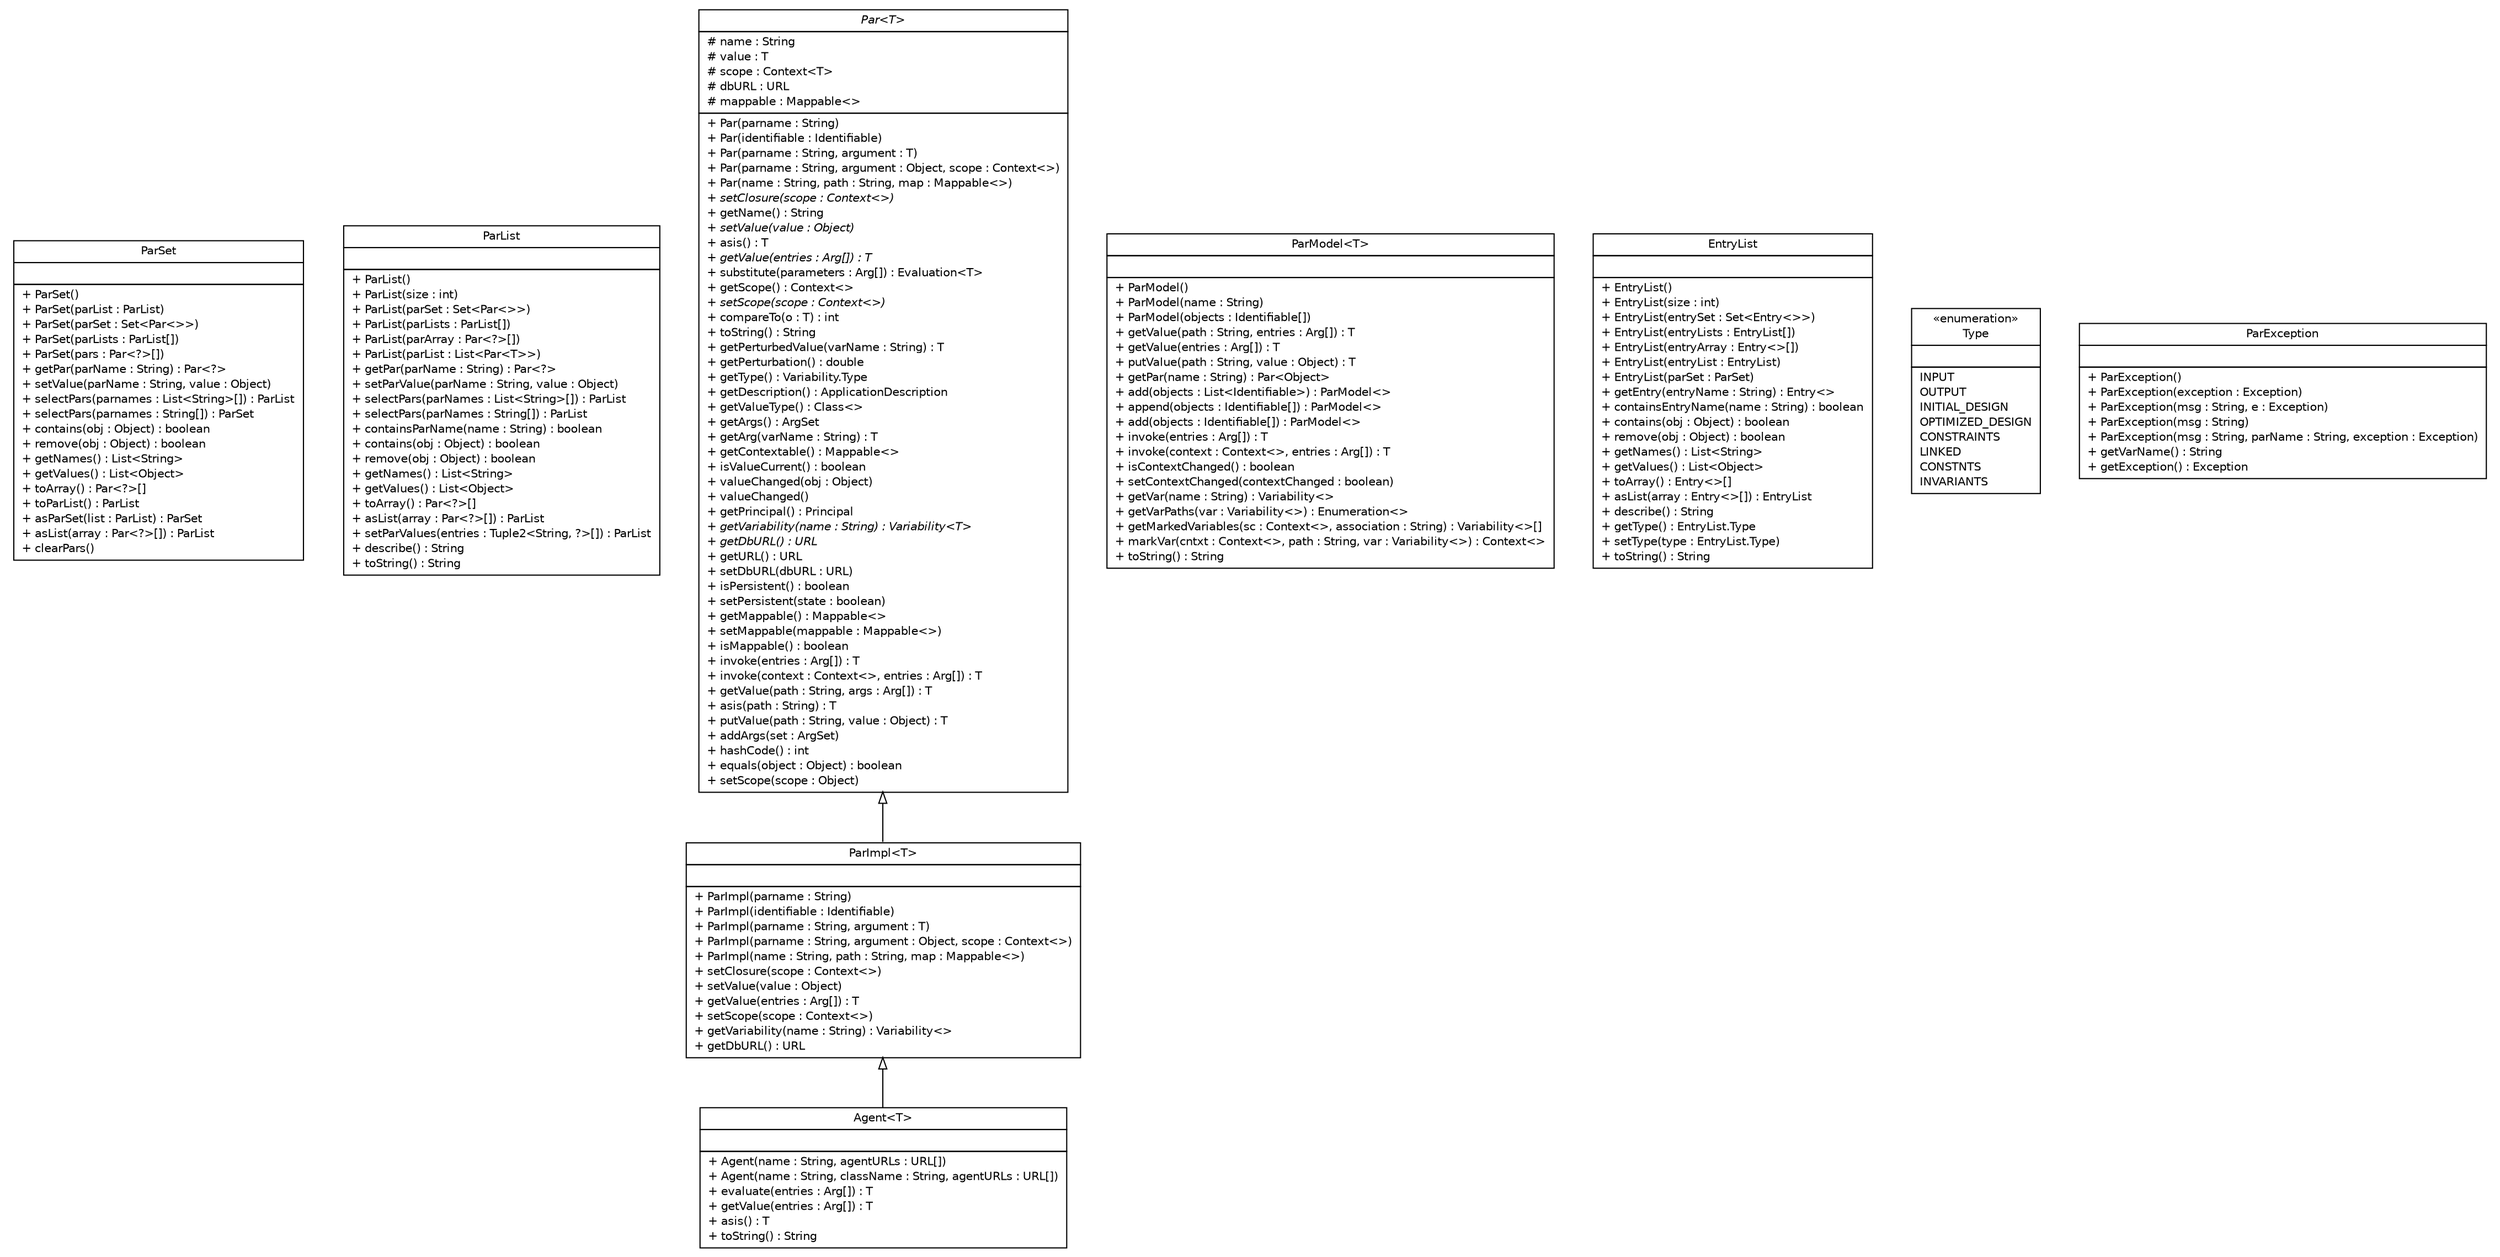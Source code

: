 #!/usr/local/bin/dot
#
# Class diagram 
# Generated by UMLGraph version R5_6 (http://www.umlgraph.org/)
#

digraph G {
	edge [fontname="Helvetica",fontsize=10,labelfontname="Helvetica",labelfontsize=10];
	node [fontname="Helvetica",fontsize=10,shape=plaintext];
	nodesep=0.25;
	ranksep=0.5;
	// sorcer.core.context.model.par.ParSet
	c13271 [label=<<table title="sorcer.core.context.model.par.ParSet" border="0" cellborder="1" cellspacing="0" cellpadding="2" port="p" href="./ParSet.html">
		<tr><td><table border="0" cellspacing="0" cellpadding="1">
<tr><td align="center" balign="center"> ParSet </td></tr>
		</table></td></tr>
		<tr><td><table border="0" cellspacing="0" cellpadding="1">
<tr><td align="left" balign="left">  </td></tr>
		</table></td></tr>
		<tr><td><table border="0" cellspacing="0" cellpadding="1">
<tr><td align="left" balign="left"> + ParSet() </td></tr>
<tr><td align="left" balign="left"> + ParSet(parList : ParList) </td></tr>
<tr><td align="left" balign="left"> + ParSet(parSet : Set&lt;Par&lt;&gt;&gt;) </td></tr>
<tr><td align="left" balign="left"> + ParSet(parLists : ParList[]) </td></tr>
<tr><td align="left" balign="left"> + ParSet(pars : Par&lt;?&gt;[]) </td></tr>
<tr><td align="left" balign="left"> + getPar(parName : String) : Par&lt;?&gt; </td></tr>
<tr><td align="left" balign="left"> + setValue(parName : String, value : Object) </td></tr>
<tr><td align="left" balign="left"> + selectPars(parnames : List&lt;String&gt;[]) : ParList </td></tr>
<tr><td align="left" balign="left"> + selectPars(parnames : String[]) : ParSet </td></tr>
<tr><td align="left" balign="left"> + contains(obj : Object) : boolean </td></tr>
<tr><td align="left" balign="left"> + remove(obj : Object) : boolean </td></tr>
<tr><td align="left" balign="left"> + getNames() : List&lt;String&gt; </td></tr>
<tr><td align="left" balign="left"> + getValues() : List&lt;Object&gt; </td></tr>
<tr><td align="left" balign="left"> + toArray() : Par&lt;?&gt;[] </td></tr>
<tr><td align="left" balign="left"> + toParList() : ParList </td></tr>
<tr><td align="left" balign="left"> + asParSet(list : ParList) : ParSet </td></tr>
<tr><td align="left" balign="left"> + asList(array : Par&lt;?&gt;[]) : ParList </td></tr>
<tr><td align="left" balign="left"> + clearPars() </td></tr>
		</table></td></tr>
		</table>>, URL="./ParSet.html", fontname="Helvetica", fontcolor="black", fontsize=10.0];
	// sorcer.core.context.model.par.ParList
	c13272 [label=<<table title="sorcer.core.context.model.par.ParList" border="0" cellborder="1" cellspacing="0" cellpadding="2" port="p" href="./ParList.html">
		<tr><td><table border="0" cellspacing="0" cellpadding="1">
<tr><td align="center" balign="center"> ParList </td></tr>
		</table></td></tr>
		<tr><td><table border="0" cellspacing="0" cellpadding="1">
<tr><td align="left" balign="left">  </td></tr>
		</table></td></tr>
		<tr><td><table border="0" cellspacing="0" cellpadding="1">
<tr><td align="left" balign="left"> + ParList() </td></tr>
<tr><td align="left" balign="left"> + ParList(size : int) </td></tr>
<tr><td align="left" balign="left"> + ParList(parSet : Set&lt;Par&lt;&gt;&gt;) </td></tr>
<tr><td align="left" balign="left"> + ParList(parLists : ParList[]) </td></tr>
<tr><td align="left" balign="left"> + ParList(parArray : Par&lt;?&gt;[]) </td></tr>
<tr><td align="left" balign="left"> + ParList(parList : List&lt;Par&lt;T&gt;&gt;) </td></tr>
<tr><td align="left" balign="left"> + getPar(parName : String) : Par&lt;?&gt; </td></tr>
<tr><td align="left" balign="left"> + setParValue(parName : String, value : Object) </td></tr>
<tr><td align="left" balign="left"> + selectPars(parNames : List&lt;String&gt;[]) : ParList </td></tr>
<tr><td align="left" balign="left"> + selectPars(parNames : String[]) : ParList </td></tr>
<tr><td align="left" balign="left"> + containsParName(name : String) : boolean </td></tr>
<tr><td align="left" balign="left"> + contains(obj : Object) : boolean </td></tr>
<tr><td align="left" balign="left"> + remove(obj : Object) : boolean </td></tr>
<tr><td align="left" balign="left"> + getNames() : List&lt;String&gt; </td></tr>
<tr><td align="left" balign="left"> + getValues() : List&lt;Object&gt; </td></tr>
<tr><td align="left" balign="left"> + toArray() : Par&lt;?&gt;[] </td></tr>
<tr><td align="left" balign="left"> + asList(array : Par&lt;?&gt;[]) : ParList </td></tr>
<tr><td align="left" balign="left"> + setParValues(entries : Tuple2&lt;String, ?&gt;[]) : ParList </td></tr>
<tr><td align="left" balign="left"> + describe() : String </td></tr>
<tr><td align="left" balign="left"> + toString() : String </td></tr>
		</table></td></tr>
		</table>>, URL="./ParList.html", fontname="Helvetica", fontcolor="black", fontsize=10.0];
	// sorcer.core.context.model.par.Agent<T>
	c13273 [label=<<table title="sorcer.core.context.model.par.Agent" border="0" cellborder="1" cellspacing="0" cellpadding="2" port="p" href="./Agent.html">
		<tr><td><table border="0" cellspacing="0" cellpadding="1">
<tr><td align="center" balign="center"> Agent&lt;T&gt; </td></tr>
		</table></td></tr>
		<tr><td><table border="0" cellspacing="0" cellpadding="1">
<tr><td align="left" balign="left">  </td></tr>
		</table></td></tr>
		<tr><td><table border="0" cellspacing="0" cellpadding="1">
<tr><td align="left" balign="left"> + Agent(name : String, agentURLs : URL[]) </td></tr>
<tr><td align="left" balign="left"> + Agent(name : String, className : String, agentURLs : URL[]) </td></tr>
<tr><td align="left" balign="left"> + evaluate(entries : Arg[]) : T </td></tr>
<tr><td align="left" balign="left"> + getValue(entries : Arg[]) : T </td></tr>
<tr><td align="left" balign="left"> + asis() : T </td></tr>
<tr><td align="left" balign="left"> + toString() : String </td></tr>
		</table></td></tr>
		</table>>, URL="./Agent.html", fontname="Helvetica", fontcolor="black", fontsize=10.0];
	// sorcer.core.context.model.par.ParModel<T>
	c13274 [label=<<table title="sorcer.core.context.model.par.ParModel" border="0" cellborder="1" cellspacing="0" cellpadding="2" port="p" href="./ParModel.html">
		<tr><td><table border="0" cellspacing="0" cellpadding="1">
<tr><td align="center" balign="center"> ParModel&lt;T&gt; </td></tr>
		</table></td></tr>
		<tr><td><table border="0" cellspacing="0" cellpadding="1">
<tr><td align="left" balign="left">  </td></tr>
		</table></td></tr>
		<tr><td><table border="0" cellspacing="0" cellpadding="1">
<tr><td align="left" balign="left"> + ParModel() </td></tr>
<tr><td align="left" balign="left"> + ParModel(name : String) </td></tr>
<tr><td align="left" balign="left"> + ParModel(objects : Identifiable[]) </td></tr>
<tr><td align="left" balign="left"> + getValue(path : String, entries : Arg[]) : T </td></tr>
<tr><td align="left" balign="left"> + getValue(entries : Arg[]) : T </td></tr>
<tr><td align="left" balign="left"> + putValue(path : String, value : Object) : T </td></tr>
<tr><td align="left" balign="left"> + getPar(name : String) : Par&lt;Object&gt; </td></tr>
<tr><td align="left" balign="left"> + add(objects : List&lt;Identifiable&gt;) : ParModel&lt;&gt; </td></tr>
<tr><td align="left" balign="left"> + append(objects : Identifiable[]) : ParModel&lt;&gt; </td></tr>
<tr><td align="left" balign="left"> + add(objects : Identifiable[]) : ParModel&lt;&gt; </td></tr>
<tr><td align="left" balign="left"> + invoke(entries : Arg[]) : T </td></tr>
<tr><td align="left" balign="left"> + invoke(context : Context&lt;&gt;, entries : Arg[]) : T </td></tr>
<tr><td align="left" balign="left"> + isContextChanged() : boolean </td></tr>
<tr><td align="left" balign="left"> + setContextChanged(contextChanged : boolean) </td></tr>
<tr><td align="left" balign="left"> + getVar(name : String) : Variability&lt;&gt; </td></tr>
<tr><td align="left" balign="left"> + getVarPaths(var : Variability&lt;&gt;) : Enumeration&lt;&gt; </td></tr>
<tr><td align="left" balign="left"> + getMarkedVariables(sc : Context&lt;&gt;, association : String) : Variability&lt;&gt;[] </td></tr>
<tr><td align="left" balign="left"> + markVar(cntxt : Context&lt;&gt;, path : String, var : Variability&lt;&gt;) : Context&lt;&gt; </td></tr>
<tr><td align="left" balign="left"> + toString() : String </td></tr>
		</table></td></tr>
		</table>>, URL="./ParModel.html", fontname="Helvetica", fontcolor="black", fontsize=10.0];
	// sorcer.core.context.model.par.ParImpl<T>
	c13275 [label=<<table title="sorcer.core.context.model.par.ParImpl" border="0" cellborder="1" cellspacing="0" cellpadding="2" port="p" href="./ParImpl.html">
		<tr><td><table border="0" cellspacing="0" cellpadding="1">
<tr><td align="center" balign="center"> ParImpl&lt;T&gt; </td></tr>
		</table></td></tr>
		<tr><td><table border="0" cellspacing="0" cellpadding="1">
<tr><td align="left" balign="left">  </td></tr>
		</table></td></tr>
		<tr><td><table border="0" cellspacing="0" cellpadding="1">
<tr><td align="left" balign="left"> + ParImpl(parname : String) </td></tr>
<tr><td align="left" balign="left"> + ParImpl(identifiable : Identifiable) </td></tr>
<tr><td align="left" balign="left"> + ParImpl(parname : String, argument : T) </td></tr>
<tr><td align="left" balign="left"> + ParImpl(parname : String, argument : Object, scope : Context&lt;&gt;) </td></tr>
<tr><td align="left" balign="left"> + ParImpl(name : String, path : String, map : Mappable&lt;&gt;) </td></tr>
<tr><td align="left" balign="left"> + setClosure(scope : Context&lt;&gt;) </td></tr>
<tr><td align="left" balign="left"> + setValue(value : Object) </td></tr>
<tr><td align="left" balign="left"> + getValue(entries : Arg[]) : T </td></tr>
<tr><td align="left" balign="left"> + setScope(scope : Context&lt;&gt;) </td></tr>
<tr><td align="left" balign="left"> + getVariability(name : String) : Variability&lt;&gt; </td></tr>
<tr><td align="left" balign="left"> + getDbURL() : URL </td></tr>
		</table></td></tr>
		</table>>, URL="./ParImpl.html", fontname="Helvetica", fontcolor="black", fontsize=10.0];
	// sorcer.core.context.model.par.EntryList
	c13276 [label=<<table title="sorcer.core.context.model.par.EntryList" border="0" cellborder="1" cellspacing="0" cellpadding="2" port="p" href="./EntryList.html">
		<tr><td><table border="0" cellspacing="0" cellpadding="1">
<tr><td align="center" balign="center"> EntryList </td></tr>
		</table></td></tr>
		<tr><td><table border="0" cellspacing="0" cellpadding="1">
<tr><td align="left" balign="left">  </td></tr>
		</table></td></tr>
		<tr><td><table border="0" cellspacing="0" cellpadding="1">
<tr><td align="left" balign="left"> + EntryList() </td></tr>
<tr><td align="left" balign="left"> + EntryList(size : int) </td></tr>
<tr><td align="left" balign="left"> + EntryList(entrySet : Set&lt;Entry&lt;&gt;&gt;) </td></tr>
<tr><td align="left" balign="left"> + EntryList(entryLists : EntryList[]) </td></tr>
<tr><td align="left" balign="left"> + EntryList(entryArray : Entry&lt;&gt;[]) </td></tr>
<tr><td align="left" balign="left"> + EntryList(entryList : EntryList) </td></tr>
<tr><td align="left" balign="left"> + EntryList(parSet : ParSet) </td></tr>
<tr><td align="left" balign="left"> + getEntry(entryName : String) : Entry&lt;&gt; </td></tr>
<tr><td align="left" balign="left"> + containsEntryName(name : String) : boolean </td></tr>
<tr><td align="left" balign="left"> + contains(obj : Object) : boolean </td></tr>
<tr><td align="left" balign="left"> + remove(obj : Object) : boolean </td></tr>
<tr><td align="left" balign="left"> + getNames() : List&lt;String&gt; </td></tr>
<tr><td align="left" balign="left"> + getValues() : List&lt;Object&gt; </td></tr>
<tr><td align="left" balign="left"> + toArray() : Entry&lt;&gt;[] </td></tr>
<tr><td align="left" balign="left"> + asList(array : Entry&lt;&gt;[]) : EntryList </td></tr>
<tr><td align="left" balign="left"> + describe() : String </td></tr>
<tr><td align="left" balign="left"> + getType() : EntryList.Type </td></tr>
<tr><td align="left" balign="left"> + setType(type : EntryList.Type) </td></tr>
<tr><td align="left" balign="left"> + toString() : String </td></tr>
		</table></td></tr>
		</table>>, URL="./EntryList.html", fontname="Helvetica", fontcolor="black", fontsize=10.0];
	// sorcer.core.context.model.par.EntryList.Type
	c13277 [label=<<table title="sorcer.core.context.model.par.EntryList.Type" border="0" cellborder="1" cellspacing="0" cellpadding="2" port="p" href="./EntryList.Type.html">
		<tr><td><table border="0" cellspacing="0" cellpadding="1">
<tr><td align="center" balign="center"> &#171;enumeration&#187; </td></tr>
<tr><td align="center" balign="center"> Type </td></tr>
		</table></td></tr>
		<tr><td><table border="0" cellspacing="0" cellpadding="1">
<tr><td align="left" balign="left">  </td></tr>
		</table></td></tr>
		<tr><td><table border="0" cellspacing="0" cellpadding="1">
<tr><td align="left" balign="left"> INPUT </td></tr>
<tr><td align="left" balign="left"> OUTPUT </td></tr>
<tr><td align="left" balign="left"> INITIAL_DESIGN </td></tr>
<tr><td align="left" balign="left"> OPTIMIZED_DESIGN </td></tr>
<tr><td align="left" balign="left"> CONSTRAINTS </td></tr>
<tr><td align="left" balign="left"> LINKED </td></tr>
<tr><td align="left" balign="left"> CONSTNTS </td></tr>
<tr><td align="left" balign="left"> INVARIANTS </td></tr>
		</table></td></tr>
		</table>>, URL="./EntryList.Type.html", fontname="Helvetica", fontcolor="black", fontsize=10.0];
	// sorcer.core.context.model.par.Par<T>
	c13278 [label=<<table title="sorcer.core.context.model.par.Par" border="0" cellborder="1" cellspacing="0" cellpadding="2" port="p" href="./Par.html">
		<tr><td><table border="0" cellspacing="0" cellpadding="1">
<tr><td align="center" balign="center"><font face="Helvetica-Oblique"> Par&lt;T&gt; </font></td></tr>
		</table></td></tr>
		<tr><td><table border="0" cellspacing="0" cellpadding="1">
<tr><td align="left" balign="left"> # name : String </td></tr>
<tr><td align="left" balign="left"> # value : T </td></tr>
<tr><td align="left" balign="left"> # scope : Context&lt;T&gt; </td></tr>
<tr><td align="left" balign="left"> # dbURL : URL </td></tr>
<tr><td align="left" balign="left"> # mappable : Mappable&lt;&gt; </td></tr>
		</table></td></tr>
		<tr><td><table border="0" cellspacing="0" cellpadding="1">
<tr><td align="left" balign="left"> + Par(parname : String) </td></tr>
<tr><td align="left" balign="left"> + Par(identifiable : Identifiable) </td></tr>
<tr><td align="left" balign="left"> + Par(parname : String, argument : T) </td></tr>
<tr><td align="left" balign="left"> + Par(parname : String, argument : Object, scope : Context&lt;&gt;) </td></tr>
<tr><td align="left" balign="left"> + Par(name : String, path : String, map : Mappable&lt;&gt;) </td></tr>
<tr><td align="left" balign="left"><font face="Helvetica-Oblique" point-size="10.0"> + setClosure(scope : Context&lt;&gt;) </font></td></tr>
<tr><td align="left" balign="left"> + getName() : String </td></tr>
<tr><td align="left" balign="left"><font face="Helvetica-Oblique" point-size="10.0"> + setValue(value : Object) </font></td></tr>
<tr><td align="left" balign="left"> + asis() : T </td></tr>
<tr><td align="left" balign="left"><font face="Helvetica-Oblique" point-size="10.0"> + getValue(entries : Arg[]) : T </font></td></tr>
<tr><td align="left" balign="left"> + substitute(parameters : Arg[]) : Evaluation&lt;T&gt; </td></tr>
<tr><td align="left" balign="left"> + getScope() : Context&lt;&gt; </td></tr>
<tr><td align="left" balign="left"><font face="Helvetica-Oblique" point-size="10.0"> + setScope(scope : Context&lt;&gt;) </font></td></tr>
<tr><td align="left" balign="left"> + compareTo(o : T) : int </td></tr>
<tr><td align="left" balign="left"> + toString() : String </td></tr>
<tr><td align="left" balign="left"> + getPerturbedValue(varName : String) : T </td></tr>
<tr><td align="left" balign="left"> + getPerturbation() : double </td></tr>
<tr><td align="left" balign="left"> + getType() : Variability.Type </td></tr>
<tr><td align="left" balign="left"> + getDescription() : ApplicationDescription </td></tr>
<tr><td align="left" balign="left"> + getValueType() : Class&lt;&gt; </td></tr>
<tr><td align="left" balign="left"> + getArgs() : ArgSet </td></tr>
<tr><td align="left" balign="left"> + getArg(varName : String) : T </td></tr>
<tr><td align="left" balign="left"> + getContextable() : Mappable&lt;&gt; </td></tr>
<tr><td align="left" balign="left"> + isValueCurrent() : boolean </td></tr>
<tr><td align="left" balign="left"> + valueChanged(obj : Object) </td></tr>
<tr><td align="left" balign="left"> + valueChanged() </td></tr>
<tr><td align="left" balign="left"> + getPrincipal() : Principal </td></tr>
<tr><td align="left" balign="left"><font face="Helvetica-Oblique" point-size="10.0"> + getVariability(name : String) : Variability&lt;T&gt; </font></td></tr>
<tr><td align="left" balign="left"><font face="Helvetica-Oblique" point-size="10.0"> + getDbURL() : URL </font></td></tr>
<tr><td align="left" balign="left"> + getURL() : URL </td></tr>
<tr><td align="left" balign="left"> + setDbURL(dbURL : URL) </td></tr>
<tr><td align="left" balign="left"> + isPersistent() : boolean </td></tr>
<tr><td align="left" balign="left"> + setPersistent(state : boolean) </td></tr>
<tr><td align="left" balign="left"> + getMappable() : Mappable&lt;&gt; </td></tr>
<tr><td align="left" balign="left"> + setMappable(mappable : Mappable&lt;&gt;) </td></tr>
<tr><td align="left" balign="left"> + isMappable() : boolean </td></tr>
<tr><td align="left" balign="left"> + invoke(entries : Arg[]) : T </td></tr>
<tr><td align="left" balign="left"> + invoke(context : Context&lt;&gt;, entries : Arg[]) : T </td></tr>
<tr><td align="left" balign="left"> + getValue(path : String, args : Arg[]) : T </td></tr>
<tr><td align="left" balign="left"> + asis(path : String) : T </td></tr>
<tr><td align="left" balign="left"> + putValue(path : String, value : Object) : T </td></tr>
<tr><td align="left" balign="left"> + addArgs(set : ArgSet) </td></tr>
<tr><td align="left" balign="left"> + hashCode() : int </td></tr>
<tr><td align="left" balign="left"> + equals(object : Object) : boolean </td></tr>
<tr><td align="left" balign="left"> + setScope(scope : Object) </td></tr>
		</table></td></tr>
		</table>>, URL="./Par.html", fontname="Helvetica", fontcolor="black", fontsize=10.0];
	// sorcer.core.context.model.par.ParException
	c13279 [label=<<table title="sorcer.core.context.model.par.ParException" border="0" cellborder="1" cellspacing="0" cellpadding="2" port="p" href="./ParException.html">
		<tr><td><table border="0" cellspacing="0" cellpadding="1">
<tr><td align="center" balign="center"> ParException </td></tr>
		</table></td></tr>
		<tr><td><table border="0" cellspacing="0" cellpadding="1">
<tr><td align="left" balign="left">  </td></tr>
		</table></td></tr>
		<tr><td><table border="0" cellspacing="0" cellpadding="1">
<tr><td align="left" balign="left"> + ParException() </td></tr>
<tr><td align="left" balign="left"> + ParException(exception : Exception) </td></tr>
<tr><td align="left" balign="left"> + ParException(msg : String, e : Exception) </td></tr>
<tr><td align="left" balign="left"> + ParException(msg : String) </td></tr>
<tr><td align="left" balign="left"> + ParException(msg : String, parName : String, exception : Exception) </td></tr>
<tr><td align="left" balign="left"> + getVarName() : String </td></tr>
<tr><td align="left" balign="left"> + getException() : Exception </td></tr>
		</table></td></tr>
		</table>>, URL="./ParException.html", fontname="Helvetica", fontcolor="black", fontsize=10.0];
	//sorcer.core.context.model.par.Agent<T> extends sorcer.core.context.model.par.ParImpl<T>
	c13275:p -> c13273:p [dir=back,arrowtail=empty];
	//sorcer.core.context.model.par.ParImpl<T> extends sorcer.core.context.model.par.Par
	c13278:p -> c13275:p [dir=back,arrowtail=empty];
}

